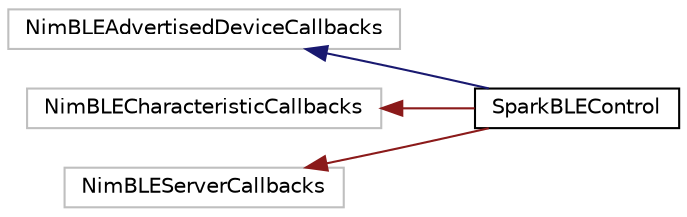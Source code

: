 digraph "Graphical Class Hierarchy"
{
 // LATEX_PDF_SIZE
  edge [fontname="Helvetica",fontsize="10",labelfontname="Helvetica",labelfontsize="10"];
  node [fontname="Helvetica",fontsize="10",shape=record];
  rankdir="LR";
  Node2 [label="NimBLEAdvertisedDeviceCallbacks",height=0.2,width=0.4,color="grey75", fillcolor="white", style="filled",tooltip=" "];
  Node2 -> Node0 [dir="back",color="midnightblue",fontsize="10",style="solid",fontname="Helvetica"];
  Node0 [label="SparkBLEControl",height=0.2,width=0.4,color="black", fillcolor="white", style="filled",URL="$class_spark_b_l_e_control.html",tooltip=" "];
  Node4 [label="NimBLECharacteristicCallbacks",height=0.2,width=0.4,color="grey75", fillcolor="white", style="filled",tooltip=" "];
  Node4 -> Node0 [dir="back",color="firebrick4",fontsize="10",style="solid",fontname="Helvetica"];
  Node7 [label="NimBLEServerCallbacks",height=0.2,width=0.4,color="grey75", fillcolor="white", style="filled",tooltip=" "];
  Node7 -> Node0 [dir="back",color="firebrick4",fontsize="10",style="solid",fontname="Helvetica"];
}
